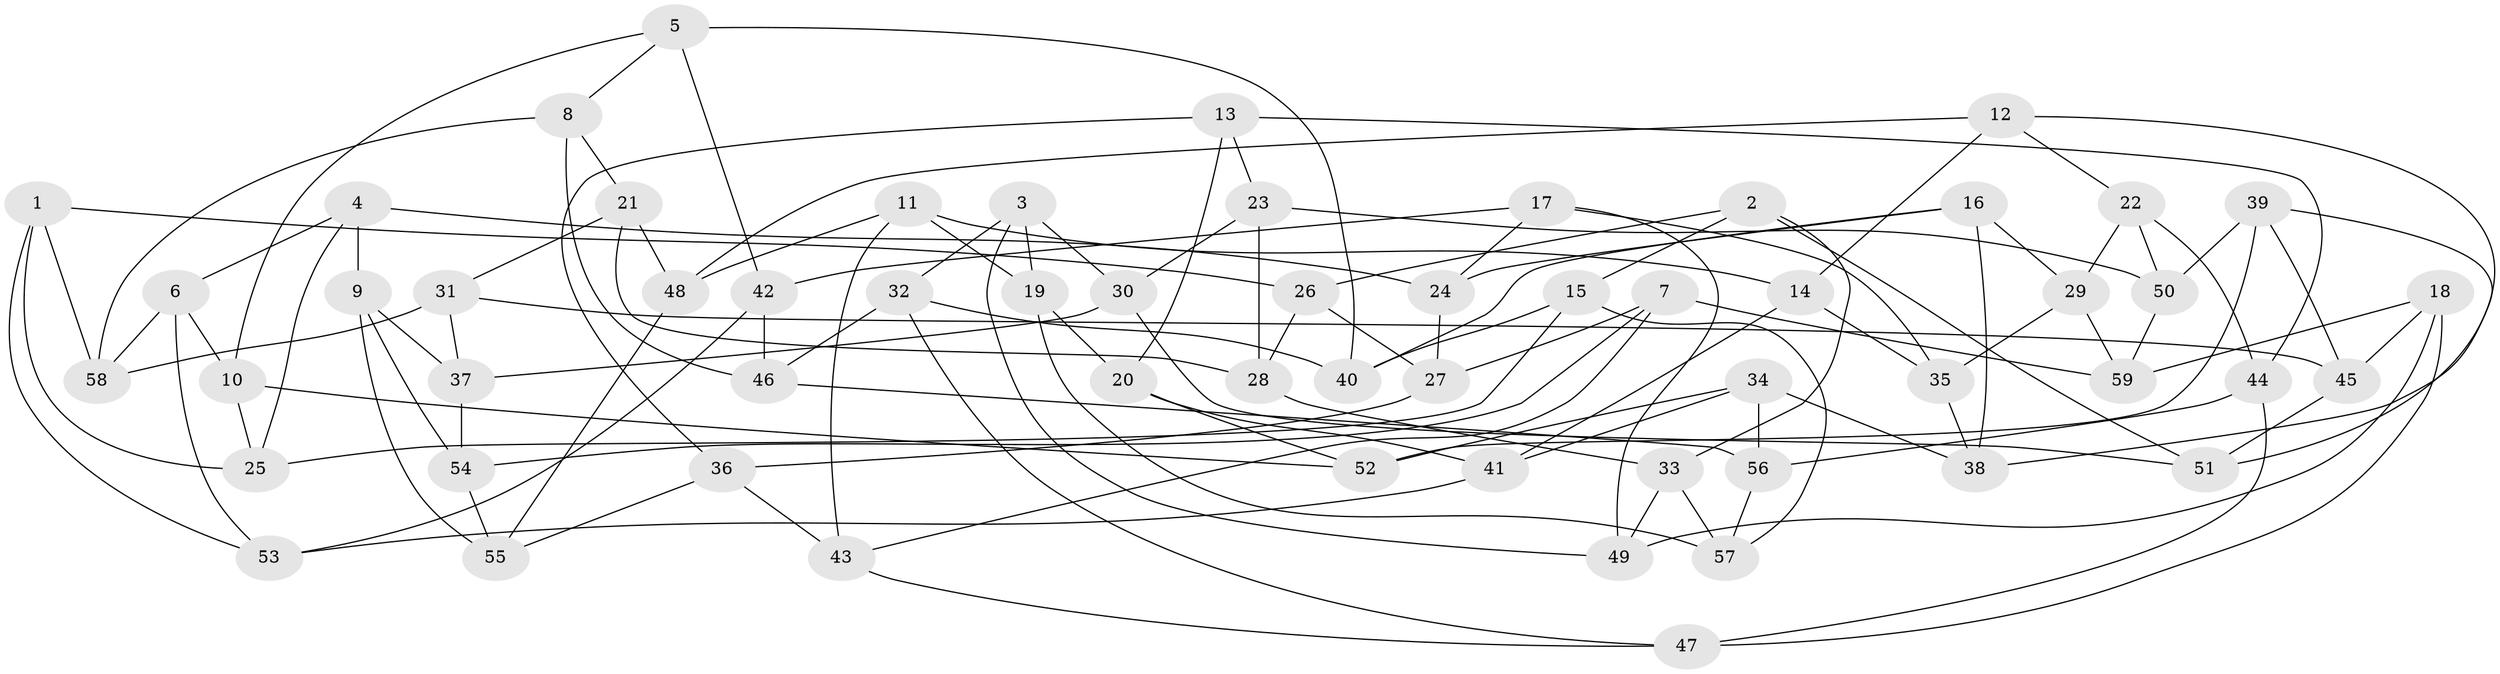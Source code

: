 // Generated by graph-tools (version 1.1) at 2025/11/02/27/25 16:11:43]
// undirected, 59 vertices, 118 edges
graph export_dot {
graph [start="1"]
  node [color=gray90,style=filled];
  1;
  2;
  3;
  4;
  5;
  6;
  7;
  8;
  9;
  10;
  11;
  12;
  13;
  14;
  15;
  16;
  17;
  18;
  19;
  20;
  21;
  22;
  23;
  24;
  25;
  26;
  27;
  28;
  29;
  30;
  31;
  32;
  33;
  34;
  35;
  36;
  37;
  38;
  39;
  40;
  41;
  42;
  43;
  44;
  45;
  46;
  47;
  48;
  49;
  50;
  51;
  52;
  53;
  54;
  55;
  56;
  57;
  58;
  59;
  1 -- 53;
  1 -- 58;
  1 -- 25;
  1 -- 26;
  2 -- 33;
  2 -- 26;
  2 -- 51;
  2 -- 15;
  3 -- 49;
  3 -- 30;
  3 -- 32;
  3 -- 19;
  4 -- 25;
  4 -- 9;
  4 -- 24;
  4 -- 6;
  5 -- 40;
  5 -- 8;
  5 -- 42;
  5 -- 10;
  6 -- 53;
  6 -- 58;
  6 -- 10;
  7 -- 43;
  7 -- 59;
  7 -- 27;
  7 -- 54;
  8 -- 58;
  8 -- 46;
  8 -- 21;
  9 -- 55;
  9 -- 37;
  9 -- 54;
  10 -- 52;
  10 -- 25;
  11 -- 14;
  11 -- 48;
  11 -- 43;
  11 -- 19;
  12 -- 22;
  12 -- 14;
  12 -- 38;
  12 -- 48;
  13 -- 36;
  13 -- 20;
  13 -- 23;
  13 -- 44;
  14 -- 41;
  14 -- 35;
  15 -- 57;
  15 -- 25;
  15 -- 40;
  16 -- 38;
  16 -- 29;
  16 -- 24;
  16 -- 40;
  17 -- 24;
  17 -- 35;
  17 -- 49;
  17 -- 42;
  18 -- 59;
  18 -- 45;
  18 -- 49;
  18 -- 47;
  19 -- 57;
  19 -- 20;
  20 -- 41;
  20 -- 52;
  21 -- 28;
  21 -- 31;
  21 -- 48;
  22 -- 29;
  22 -- 50;
  22 -- 44;
  23 -- 50;
  23 -- 30;
  23 -- 28;
  24 -- 27;
  26 -- 28;
  26 -- 27;
  27 -- 36;
  28 -- 33;
  29 -- 35;
  29 -- 59;
  30 -- 51;
  30 -- 37;
  31 -- 45;
  31 -- 58;
  31 -- 37;
  32 -- 46;
  32 -- 40;
  32 -- 47;
  33 -- 49;
  33 -- 57;
  34 -- 41;
  34 -- 38;
  34 -- 56;
  34 -- 52;
  35 -- 38;
  36 -- 43;
  36 -- 55;
  37 -- 54;
  39 -- 45;
  39 -- 50;
  39 -- 51;
  39 -- 52;
  41 -- 53;
  42 -- 46;
  42 -- 53;
  43 -- 47;
  44 -- 56;
  44 -- 47;
  45 -- 51;
  46 -- 56;
  48 -- 55;
  50 -- 59;
  54 -- 55;
  56 -- 57;
}
